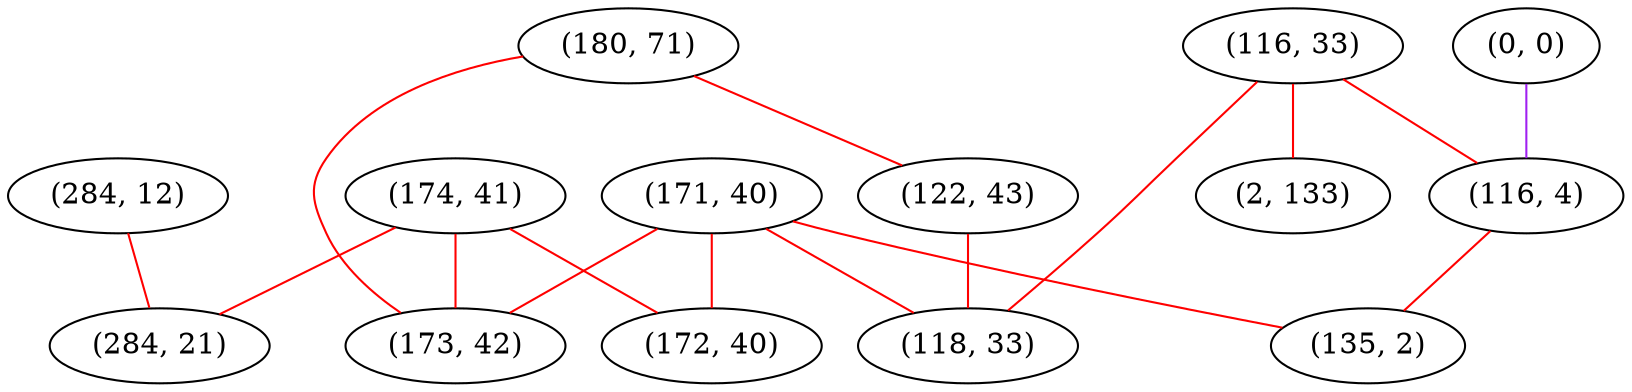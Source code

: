 graph "" {
"(174, 41)";
"(284, 12)";
"(171, 40)";
"(116, 33)";
"(284, 21)";
"(180, 71)";
"(0, 0)";
"(122, 43)";
"(2, 133)";
"(116, 4)";
"(173, 42)";
"(118, 33)";
"(135, 2)";
"(172, 40)";
"(174, 41)" -- "(284, 21)"  [color=red, key=0, weight=1];
"(174, 41)" -- "(173, 42)"  [color=red, key=0, weight=1];
"(174, 41)" -- "(172, 40)"  [color=red, key=0, weight=1];
"(284, 12)" -- "(284, 21)"  [color=red, key=0, weight=1];
"(171, 40)" -- "(118, 33)"  [color=red, key=0, weight=1];
"(171, 40)" -- "(173, 42)"  [color=red, key=0, weight=1];
"(171, 40)" -- "(135, 2)"  [color=red, key=0, weight=1];
"(171, 40)" -- "(172, 40)"  [color=red, key=0, weight=1];
"(116, 33)" -- "(2, 133)"  [color=red, key=0, weight=1];
"(116, 33)" -- "(116, 4)"  [color=red, key=0, weight=1];
"(116, 33)" -- "(118, 33)"  [color=red, key=0, weight=1];
"(180, 71)" -- "(173, 42)"  [color=red, key=0, weight=1];
"(180, 71)" -- "(122, 43)"  [color=red, key=0, weight=1];
"(0, 0)" -- "(116, 4)"  [color=purple, key=0, weight=4];
"(122, 43)" -- "(118, 33)"  [color=red, key=0, weight=1];
"(116, 4)" -- "(135, 2)"  [color=red, key=0, weight=1];
}
